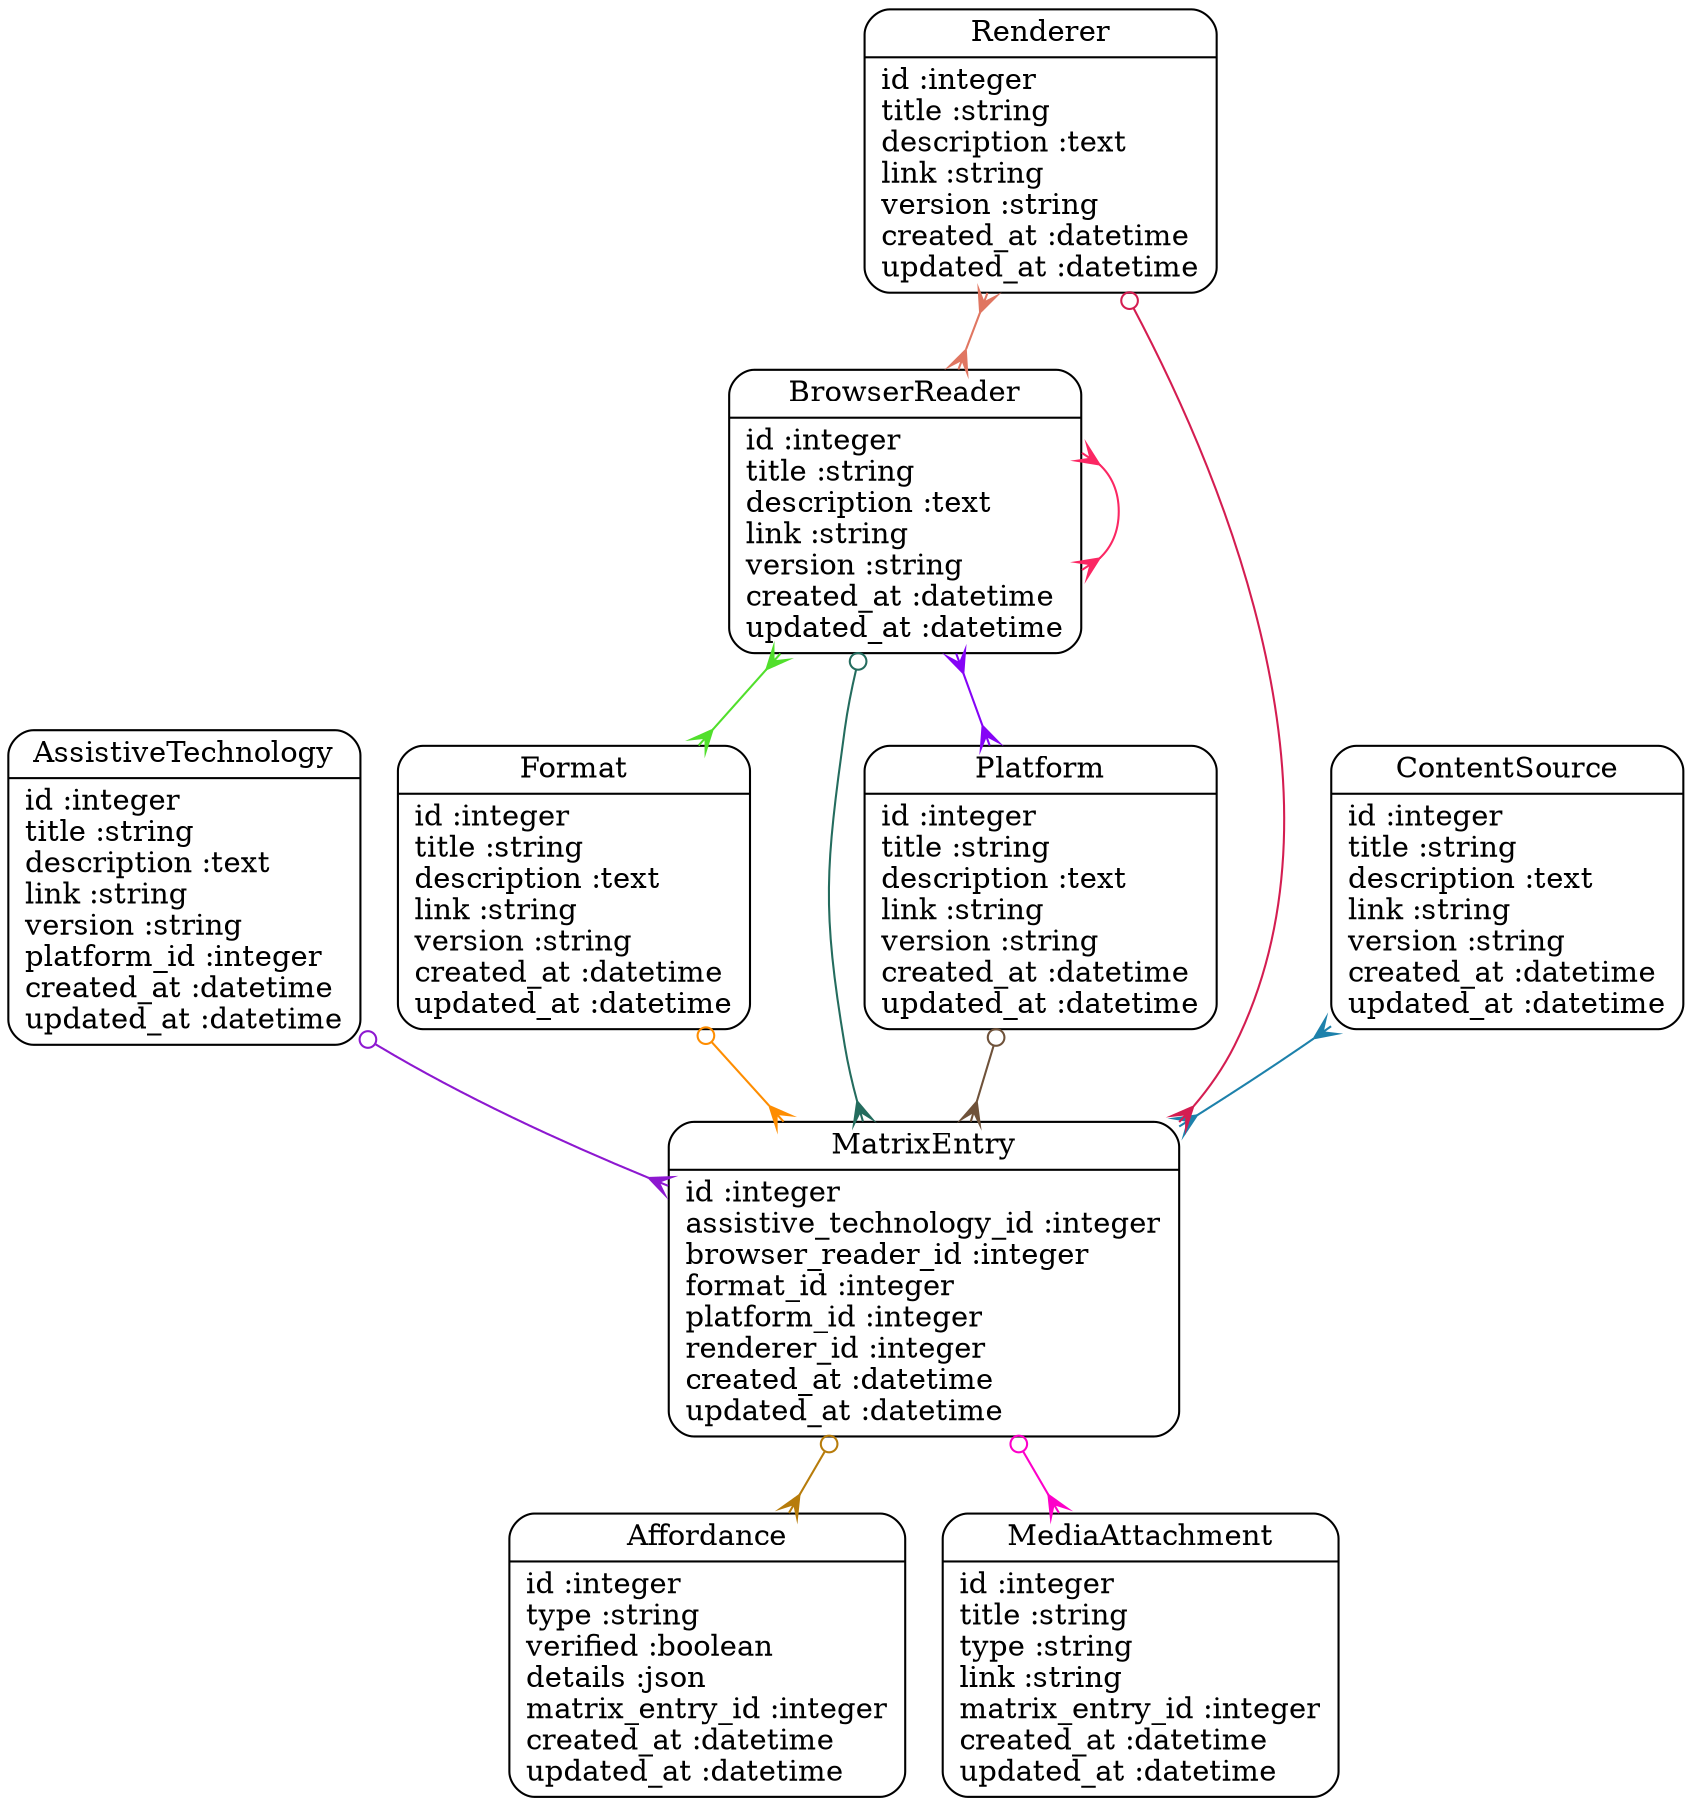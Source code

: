 digraph models_diagram {
	graph[overlap=false, splines=true]
	"Affordance" [shape=Mrecord, label="{Affordance|id :integer\ltype :string\lverified :boolean\ldetails :json\lmatrix_entry_id :integer\lcreated_at :datetime\lupdated_at :datetime\l}"]
	"AssistiveTechnology" [shape=Mrecord, label="{AssistiveTechnology|id :integer\ltitle :string\ldescription :text\llink :string\lversion :string\lplatform_id :integer\lcreated_at :datetime\lupdated_at :datetime\l}"]
	"BrowserReader" [shape=Mrecord, label="{BrowserReader|id :integer\ltitle :string\ldescription :text\llink :string\lversion :string\lcreated_at :datetime\lupdated_at :datetime\l}"]
	"ContentSource" [shape=Mrecord, label="{ContentSource|id :integer\ltitle :string\ldescription :text\llink :string\lversion :string\lcreated_at :datetime\lupdated_at :datetime\l}"]
	"Format" [shape=Mrecord, label="{Format|id :integer\ltitle :string\ldescription :text\llink :string\lversion :string\lcreated_at :datetime\lupdated_at :datetime\l}"]
	"MatrixEntry" [shape=Mrecord, label="{MatrixEntry|id :integer\lassistive_technology_id :integer\lbrowser_reader_id :integer\lformat_id :integer\lplatform_id :integer\lrenderer_id :integer\lcreated_at :datetime\lupdated_at :datetime\l}"]
	"MediaAttachment" [shape=Mrecord, label="{MediaAttachment|id :integer\ltitle :string\ltype :string\llink :string\lmatrix_entry_id :integer\lcreated_at :datetime\lupdated_at :datetime\l}"]
	"Platform" [shape=Mrecord, label="{Platform|id :integer\ltitle :string\ldescription :text\llink :string\lversion :string\lcreated_at :datetime\lupdated_at :datetime\l}"]
	"Renderer" [shape=Mrecord, label="{Renderer|id :integer\ltitle :string\ldescription :text\llink :string\lversion :string\lcreated_at :datetime\lupdated_at :datetime\l}"]
	"AssistiveTechnology" -> "MatrixEntry" [arrowtail=odot, arrowhead=crow, dir=both color="#8D18D0"]
	"BrowserReader" -> "MatrixEntry" [arrowtail=odot, arrowhead=crow, dir=both color="#246C5E"]
	"BrowserReader" -> "Format" [arrowtail=crow, arrowhead=crow, dir=both color="#51DF2C"]
	"BrowserReader" -> "Platform" [arrowtail=crow, arrowhead=crow, dir=both color="#8504F6"]
	"BrowserReader" -> "BrowserReader" [arrowtail=crow, arrowhead=crow, dir=both color="#FB2763"]
	"ContentSource" -> "MatrixEntry" [arrowtail=crow, arrowhead=crow, dir=both color="#1D81AB"]
	"Format" -> "MatrixEntry" [arrowtail=odot, arrowhead=crow, dir=both color="#FE8D01"]
	"MatrixEntry" -> "Affordance" [arrowtail=odot, arrowhead=crow, dir=both color="#B77C0B"]
	"MatrixEntry" -> "MediaAttachment" [arrowtail=odot, arrowhead=crow, dir=both color="#FD00C9"]
	"Platform" -> "MatrixEntry" [arrowtail=odot, arrowhead=crow, dir=both color="#6F523A"]
	"Renderer" -> "MatrixEntry" [arrowtail=odot, arrowhead=crow, dir=both color="#D41D51"]
	"Renderer" -> "BrowserReader" [arrowtail=crow, arrowhead=crow, dir=both color="#E07661"]
}

